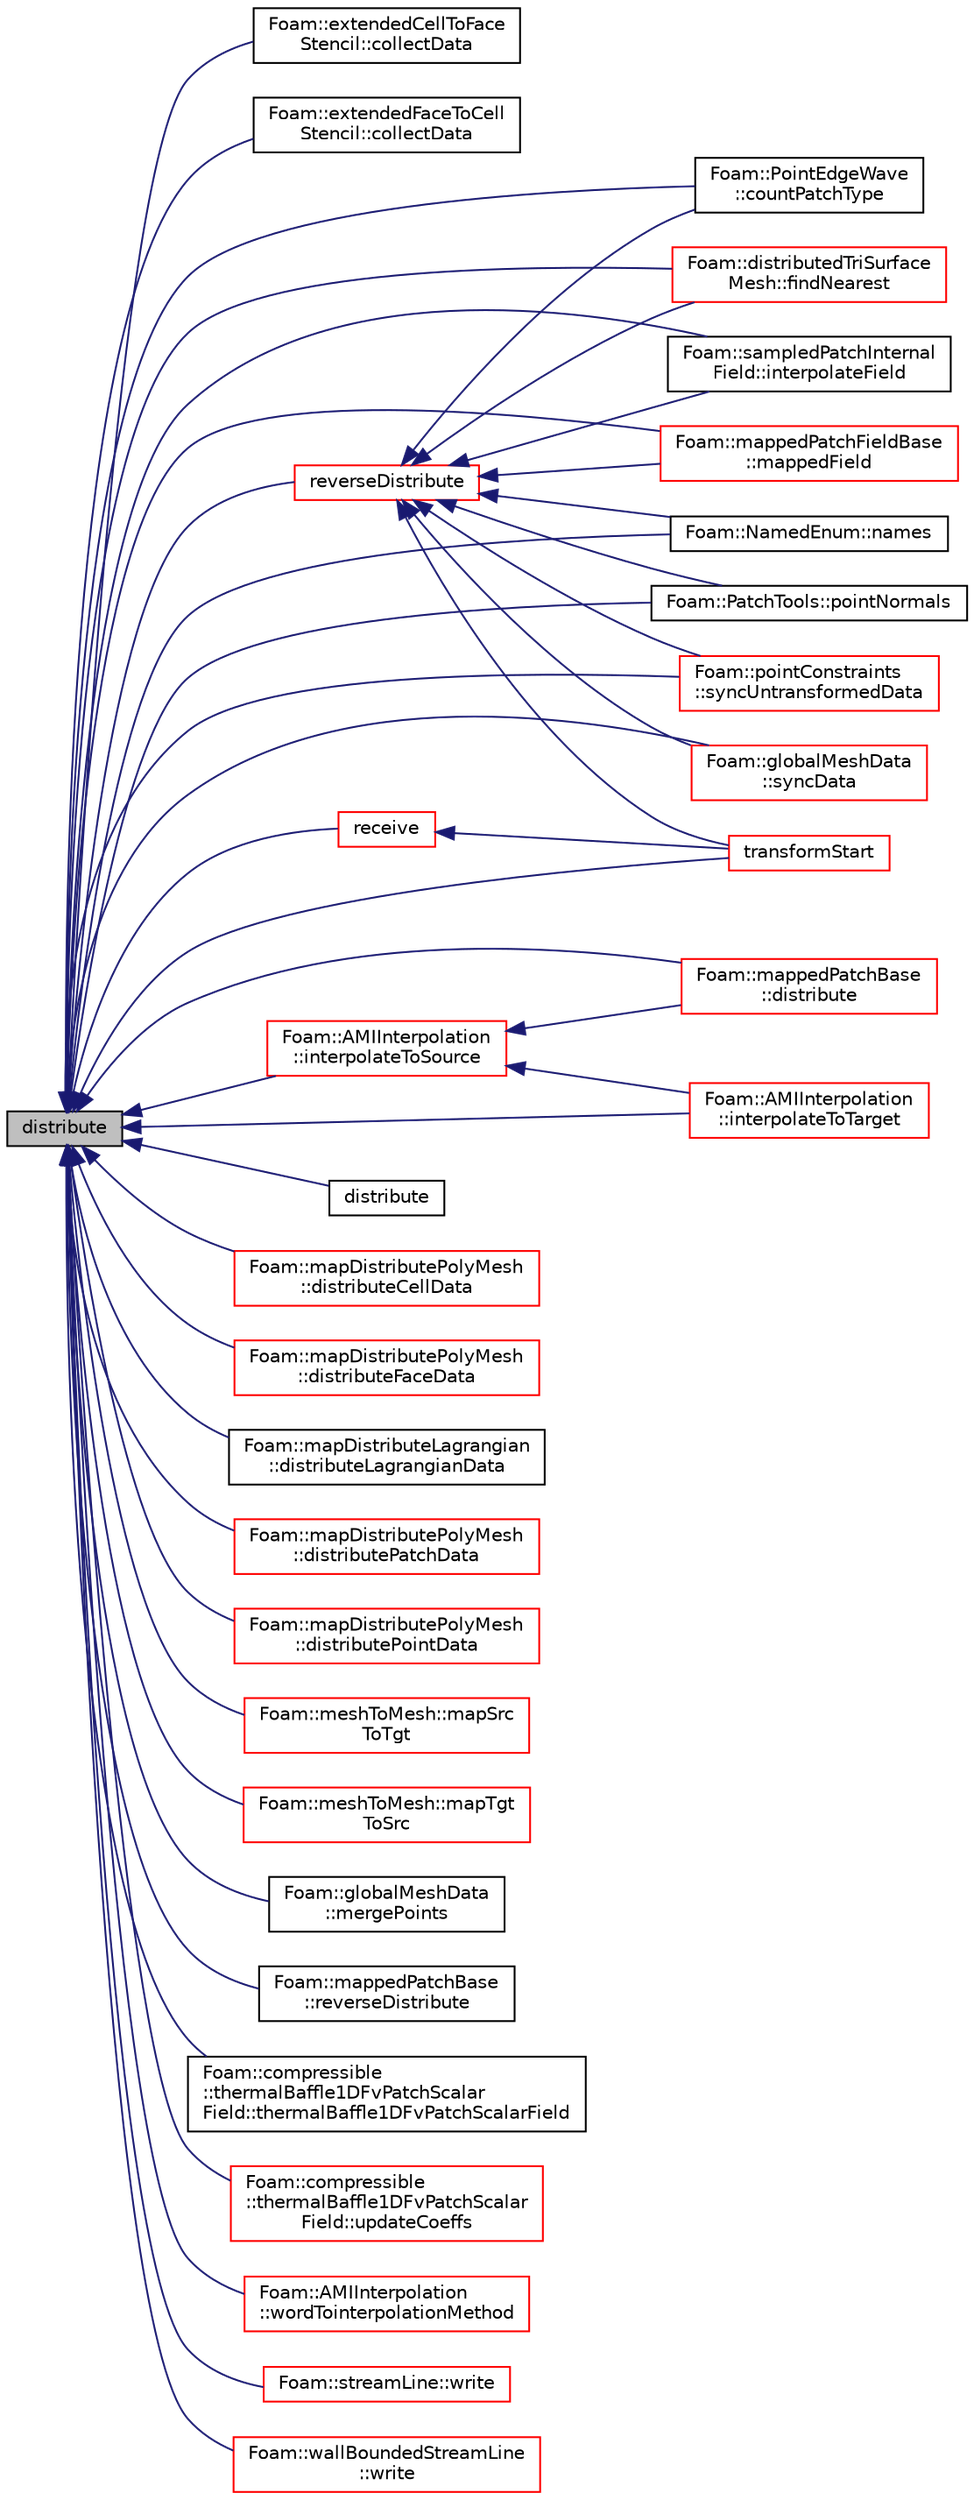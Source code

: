 digraph "distribute"
{
  bgcolor="transparent";
  edge [fontname="Helvetica",fontsize="10",labelfontname="Helvetica",labelfontsize="10"];
  node [fontname="Helvetica",fontsize="10",shape=record];
  rankdir="LR";
  Node1 [label="distribute",height=0.2,width=0.4,color="black", fillcolor="grey75", style="filled", fontcolor="black"];
  Node1 -> Node2 [dir="back",color="midnightblue",fontsize="10",style="solid",fontname="Helvetica"];
  Node2 [label="Foam::extendedCellToFace\lStencil::collectData",height=0.2,width=0.4,color="black",URL="$a00695.html#a9d8cb70c5ed08be49cf8da4be7be1c3f"];
  Node1 -> Node3 [dir="back",color="midnightblue",fontsize="10",style="solid",fontname="Helvetica"];
  Node3 [label="Foam::extendedFaceToCell\lStencil::collectData",height=0.2,width=0.4,color="black",URL="$a00701.html#af89fae9c506ce31a183eb913a1446065"];
  Node1 -> Node4 [dir="back",color="midnightblue",fontsize="10",style="solid",fontname="Helvetica"];
  Node4 [label="Foam::PointEdgeWave\l::countPatchType",height=0.2,width=0.4,color="black",URL="$a01878.html#af1e6afe589b1de4f22d3c8587a005161"];
  Node1 -> Node5 [dir="back",color="midnightblue",fontsize="10",style="solid",fontname="Helvetica"];
  Node5 [label="Foam::mappedPatchBase\l::distribute",height=0.2,width=0.4,color="red",URL="$a01421.html#a19634e92e19466f33831b6908d0a4fab",tooltip="Wrapper around map/interpolate data distribution. "];
  Node1 -> Node6 [dir="back",color="midnightblue",fontsize="10",style="solid",fontname="Helvetica"];
  Node6 [label="distribute",height=0.2,width=0.4,color="black",URL="$a01403.html#af32e6a570b953bc59cf4186f65f998ca",tooltip="Distribute data using default commsType. "];
  Node1 -> Node7 [dir="back",color="midnightblue",fontsize="10",style="solid",fontname="Helvetica"];
  Node7 [label="Foam::mapDistributePolyMesh\l::distributeCellData",height=0.2,width=0.4,color="red",URL="$a01405.html#a4c917734c332fb951c06a69ce644f54e",tooltip="Distribute list of cell data. "];
  Node1 -> Node8 [dir="back",color="midnightblue",fontsize="10",style="solid",fontname="Helvetica"];
  Node8 [label="Foam::mapDistributePolyMesh\l::distributeFaceData",height=0.2,width=0.4,color="red",URL="$a01405.html#a0395b3ce9ff369d1ad479c5ba3d23486",tooltip="Distribute list of face data. "];
  Node1 -> Node9 [dir="back",color="midnightblue",fontsize="10",style="solid",fontname="Helvetica"];
  Node9 [label="Foam::mapDistributeLagrangian\l::distributeLagrangianData",height=0.2,width=0.4,color="black",URL="$a01404.html#a26b674f0049a27d23dd10299bfd5f83c",tooltip="Distribute list of lagrangian data. "];
  Node1 -> Node10 [dir="back",color="midnightblue",fontsize="10",style="solid",fontname="Helvetica"];
  Node10 [label="Foam::mapDistributePolyMesh\l::distributePatchData",height=0.2,width=0.4,color="red",URL="$a01405.html#a91e5b89db099700a72284f452caa00aa",tooltip="Distribute list of patch data. "];
  Node1 -> Node11 [dir="back",color="midnightblue",fontsize="10",style="solid",fontname="Helvetica"];
  Node11 [label="Foam::mapDistributePolyMesh\l::distributePointData",height=0.2,width=0.4,color="red",URL="$a01405.html#a28b3767fc7edb4284d32c2dd5e866279",tooltip="Distribute list of point data. "];
  Node1 -> Node12 [dir="back",color="midnightblue",fontsize="10",style="solid",fontname="Helvetica"];
  Node12 [label="Foam::distributedTriSurface\lMesh::findNearest",height=0.2,width=0.4,color="red",URL="$a00558.html#ad64c821f48b189f0be09244ae2037fdc"];
  Node1 -> Node13 [dir="back",color="midnightblue",fontsize="10",style="solid",fontname="Helvetica"];
  Node13 [label="Foam::sampledPatchInternal\lField::interpolateField",height=0.2,width=0.4,color="black",URL="$a02228.html#aefd86b240db58e582111d07b68287113"];
  Node1 -> Node14 [dir="back",color="midnightblue",fontsize="10",style="solid",fontname="Helvetica"];
  Node14 [label="Foam::AMIInterpolation\l::interpolateToSource",height=0.2,width=0.4,color="red",URL="$a00048.html#a5f6817e7750545ec2a1b63b1c5b90a13",tooltip="Interpolate from target to source with supplied op. "];
  Node14 -> Node5 [dir="back",color="midnightblue",fontsize="10",style="solid",fontname="Helvetica"];
  Node14 -> Node15 [dir="back",color="midnightblue",fontsize="10",style="solid",fontname="Helvetica"];
  Node15 [label="Foam::AMIInterpolation\l::interpolateToTarget",height=0.2,width=0.4,color="red",URL="$a00048.html#a532d28f7ff4409b43db562935c8c4aa7",tooltip="Interpolate from source to target with supplied op. "];
  Node1 -> Node15 [dir="back",color="midnightblue",fontsize="10",style="solid",fontname="Helvetica"];
  Node1 -> Node16 [dir="back",color="midnightblue",fontsize="10",style="solid",fontname="Helvetica"];
  Node16 [label="Foam::mappedPatchFieldBase\l::mappedField",height=0.2,width=0.4,color="red",URL="$a01422.html#af85b5ce63e4be45def690103f387de9a",tooltip="Map sampleField onto *this patch. "];
  Node1 -> Node17 [dir="back",color="midnightblue",fontsize="10",style="solid",fontname="Helvetica"];
  Node17 [label="Foam::meshToMesh::mapSrc\lToTgt",height=0.2,width=0.4,color="red",URL="$a01475.html#a775ef74b77b18f568449feebb08c9931",tooltip="Map field from src to tgt mesh with defined operation. "];
  Node1 -> Node18 [dir="back",color="midnightblue",fontsize="10",style="solid",fontname="Helvetica"];
  Node18 [label="Foam::meshToMesh::mapTgt\lToSrc",height=0.2,width=0.4,color="red",URL="$a01475.html#a484ed3857b0a46c4e8c2652d3b368561",tooltip="Map field from tgt to src mesh with defined operation. "];
  Node1 -> Node19 [dir="back",color="midnightblue",fontsize="10",style="solid",fontname="Helvetica"];
  Node19 [label="Foam::globalMeshData\l::mergePoints",height=0.2,width=0.4,color="black",URL="$a00933.html#a9f8e8fb232691db420bfb2b14b76e6cc",tooltip="Helper for merging (collocated!) patch point data. "];
  Node1 -> Node20 [dir="back",color="midnightblue",fontsize="10",style="solid",fontname="Helvetica"];
  Node20 [label="Foam::NamedEnum::names",height=0.2,width=0.4,color="black",URL="$a01569.html#a7350da3a0edd92cd11e6c479c9967dc8"];
  Node1 -> Node21 [dir="back",color="midnightblue",fontsize="10",style="solid",fontname="Helvetica"];
  Node21 [label="Foam::PatchTools::pointNormals",height=0.2,width=0.4,color="black",URL="$a01815.html#ab60186b13b96788288ecfa924a6950d2"];
  Node1 -> Node22 [dir="back",color="midnightblue",fontsize="10",style="solid",fontname="Helvetica"];
  Node22 [label="receive",height=0.2,width=0.4,color="red",URL="$a01403.html#a6c09c2f3ff59181f81de16be74424303",tooltip="Do all receives using PstreamBuffers. "];
  Node22 -> Node23 [dir="back",color="midnightblue",fontsize="10",style="solid",fontname="Helvetica"];
  Node23 [label="transformStart",height=0.2,width=0.4,color="red",URL="$a01403.html#ad81500f3e446cb0a0fa323d46e6c8575",tooltip="Destination in constructMap for transformed elements. "];
  Node1 -> Node24 [dir="back",color="midnightblue",fontsize="10",style="solid",fontname="Helvetica"];
  Node24 [label="Foam::mappedPatchBase\l::reverseDistribute",height=0.2,width=0.4,color="black",URL="$a01421.html#a49a0bc31584c99140884c2e44a8edc27",tooltip="Wrapper around map/interpolate data distribution with operation. "];
  Node1 -> Node25 [dir="back",color="midnightblue",fontsize="10",style="solid",fontname="Helvetica"];
  Node25 [label="reverseDistribute",height=0.2,width=0.4,color="red",URL="$a01403.html#ae5978ec7d5cfaaa710d2266027280062",tooltip="Reverse distribute data using default commsType. "];
  Node25 -> Node16 [dir="back",color="midnightblue",fontsize="10",style="solid",fontname="Helvetica"];
  Node25 -> Node26 [dir="back",color="midnightblue",fontsize="10",style="solid",fontname="Helvetica"];
  Node26 [label="Foam::pointConstraints\l::syncUntransformedData",height=0.2,width=0.4,color="red",URL="$a01872.html#a60a2f4543c7dc5c768bd06768d7004c6",tooltip="Helper: sync data on collocated points only. "];
  Node25 -> Node4 [dir="back",color="midnightblue",fontsize="10",style="solid",fontname="Helvetica"];
  Node25 -> Node27 [dir="back",color="midnightblue",fontsize="10",style="solid",fontname="Helvetica"];
  Node27 [label="Foam::globalMeshData\l::syncData",height=0.2,width=0.4,color="red",URL="$a00933.html#a81fffc5ec4bfe50dd3ba0a3ca38ee2f1",tooltip="Helper: synchronise data with transforms. "];
  Node25 -> Node23 [dir="back",color="midnightblue",fontsize="10",style="solid",fontname="Helvetica"];
  Node25 -> Node21 [dir="back",color="midnightblue",fontsize="10",style="solid",fontname="Helvetica"];
  Node25 -> Node20 [dir="back",color="midnightblue",fontsize="10",style="solid",fontname="Helvetica"];
  Node25 -> Node12 [dir="back",color="midnightblue",fontsize="10",style="solid",fontname="Helvetica"];
  Node25 -> Node13 [dir="back",color="midnightblue",fontsize="10",style="solid",fontname="Helvetica"];
  Node1 -> Node27 [dir="back",color="midnightblue",fontsize="10",style="solid",fontname="Helvetica"];
  Node1 -> Node26 [dir="back",color="midnightblue",fontsize="10",style="solid",fontname="Helvetica"];
  Node1 -> Node28 [dir="back",color="midnightblue",fontsize="10",style="solid",fontname="Helvetica"];
  Node28 [label="Foam::compressible\l::thermalBaffle1DFvPatchScalar\lField::thermalBaffle1DFvPatchScalarField",height=0.2,width=0.4,color="black",URL="$a02580.html#a61bfdceeacbdd2302ed4cdcc8eb30346",tooltip="Construct as copy setting internal field reference. "];
  Node1 -> Node23 [dir="back",color="midnightblue",fontsize="10",style="solid",fontname="Helvetica"];
  Node1 -> Node29 [dir="back",color="midnightblue",fontsize="10",style="solid",fontname="Helvetica"];
  Node29 [label="Foam::compressible\l::thermalBaffle1DFvPatchScalar\lField::updateCoeffs",height=0.2,width=0.4,color="red",URL="$a02580.html#a7e24eafac629d3733181cd942d4c902f",tooltip="Update the coefficients associated with the patch field. "];
  Node1 -> Node30 [dir="back",color="midnightblue",fontsize="10",style="solid",fontname="Helvetica"];
  Node30 [label="Foam::AMIInterpolation\l::wordTointerpolationMethod",height=0.2,width=0.4,color="red",URL="$a00048.html#a60e3ed16ffdfe716b129e1e10820c506",tooltip="Convert word to interpolationMethod. "];
  Node1 -> Node31 [dir="back",color="midnightblue",fontsize="10",style="solid",fontname="Helvetica"];
  Node31 [label="Foam::streamLine::write",height=0.2,width=0.4,color="red",URL="$a02455.html#aac759501cf6c7895a70eecbef0226ae1",tooltip="Calculate the field average data and write. "];
  Node1 -> Node32 [dir="back",color="midnightblue",fontsize="10",style="solid",fontname="Helvetica"];
  Node32 [label="Foam::wallBoundedStreamLine\l::write",height=0.2,width=0.4,color="red",URL="$a02829.html#aac759501cf6c7895a70eecbef0226ae1",tooltip="Calculate the field average data and write. "];
}
